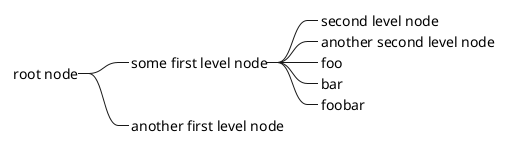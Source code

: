 @startmindmap
*_ root node
**_ some first level node
***_ second level node
***_ another second level node
***_ foo
***_ bar
***_ foobar
**_ another first level node
@endmindmap
